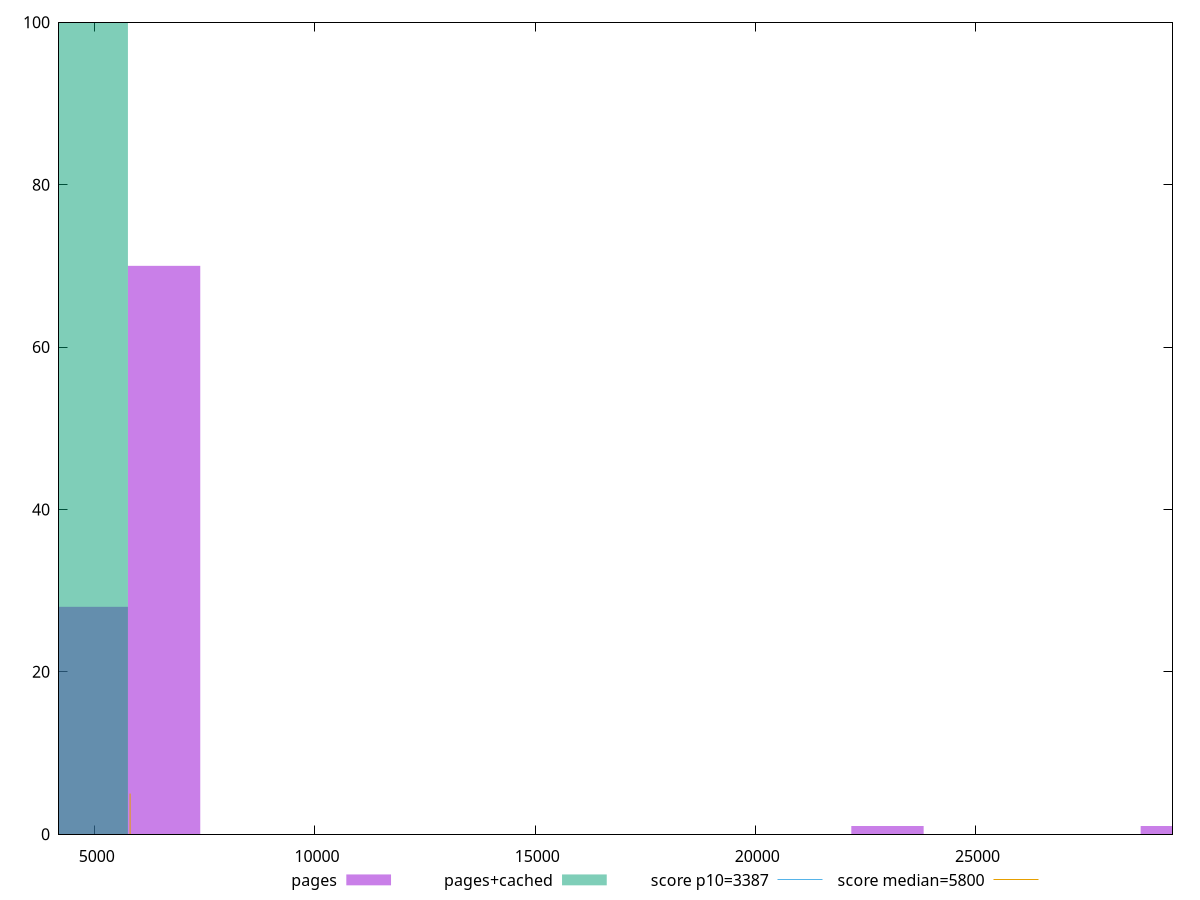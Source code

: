 reset

$pages <<EOF
29575.342703513226 1
4929.223783918871 28
6572.298378558495 70
23003.04432495473 1
EOF

$pagesCached <<EOF
4929.223783918871 100
EOF

set key outside below
set boxwidth 1643.0745946396237
set xrange [4185.297575146969:29476.904781177953]
set yrange [0:100]
set style fill transparent solid 0.5 noborder

set parametric
set terminal svg size 640, 500 enhanced background rgb 'white'
set output "report_00007_2020-12-11T15:55:29.892Z/speed-index/comparison/histogram/1_vs_2.svg"

plot $pages title "pages" with boxes, \
     $pagesCached title "pages+cached" with boxes, \
     3387,t title "score p10=3387", \
     5800,t title "score median=5800"

reset
